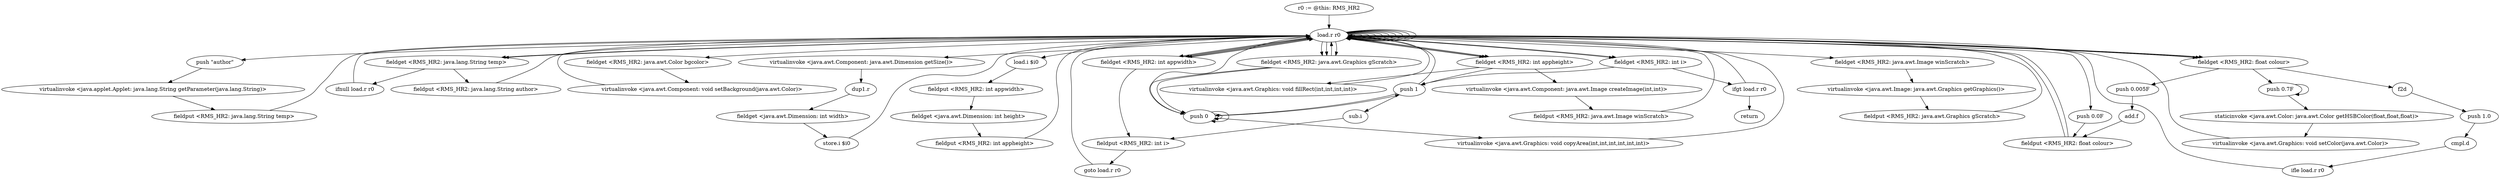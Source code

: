 digraph "" {
    "r0 := @this: RMS_HR2"
    "load.r r0"
    "r0 := @this: RMS_HR2"->"load.r r0";
    "load.r r0"->"load.r r0";
    "push \"author\""
    "load.r r0"->"push \"author\"";
    "virtualinvoke <java.applet.Applet: java.lang.String getParameter(java.lang.String)>"
    "push \"author\""->"virtualinvoke <java.applet.Applet: java.lang.String getParameter(java.lang.String)>";
    "fieldput <RMS_HR2: java.lang.String temp>"
    "virtualinvoke <java.applet.Applet: java.lang.String getParameter(java.lang.String)>"->"fieldput <RMS_HR2: java.lang.String temp>";
    "fieldput <RMS_HR2: java.lang.String temp>"->"load.r r0";
    "fieldget <RMS_HR2: java.lang.String temp>"
    "load.r r0"->"fieldget <RMS_HR2: java.lang.String temp>";
    "ifnull load.r r0"
    "fieldget <RMS_HR2: java.lang.String temp>"->"ifnull load.r r0";
    "ifnull load.r r0"->"load.r r0";
    "load.r r0"->"load.r r0";
    "load.r r0"->"fieldget <RMS_HR2: java.lang.String temp>";
    "fieldput <RMS_HR2: java.lang.String author>"
    "fieldget <RMS_HR2: java.lang.String temp>"->"fieldput <RMS_HR2: java.lang.String author>";
    "fieldput <RMS_HR2: java.lang.String author>"->"load.r r0";
    "load.r r0"->"load.r r0";
    "fieldget <RMS_HR2: java.awt.Color bgcolor>"
    "load.r r0"->"fieldget <RMS_HR2: java.awt.Color bgcolor>";
    "virtualinvoke <java.awt.Component: void setBackground(java.awt.Color)>"
    "fieldget <RMS_HR2: java.awt.Color bgcolor>"->"virtualinvoke <java.awt.Component: void setBackground(java.awt.Color)>";
    "virtualinvoke <java.awt.Component: void setBackground(java.awt.Color)>"->"load.r r0";
    "load.r r0"->"load.r r0";
    "virtualinvoke <java.awt.Component: java.awt.Dimension getSize()>"
    "load.r r0"->"virtualinvoke <java.awt.Component: java.awt.Dimension getSize()>";
    "dup1.r"
    "virtualinvoke <java.awt.Component: java.awt.Dimension getSize()>"->"dup1.r";
    "fieldget <java.awt.Dimension: int width>"
    "dup1.r"->"fieldget <java.awt.Dimension: int width>";
    "store.i $i0"
    "fieldget <java.awt.Dimension: int width>"->"store.i $i0";
    "store.i $i0"->"load.r r0";
    "load.i $i0"
    "load.r r0"->"load.i $i0";
    "fieldput <RMS_HR2: int appwidth>"
    "load.i $i0"->"fieldput <RMS_HR2: int appwidth>";
    "fieldget <java.awt.Dimension: int height>"
    "fieldput <RMS_HR2: int appwidth>"->"fieldget <java.awt.Dimension: int height>";
    "fieldput <RMS_HR2: int appheight>"
    "fieldget <java.awt.Dimension: int height>"->"fieldput <RMS_HR2: int appheight>";
    "fieldput <RMS_HR2: int appheight>"->"load.r r0";
    "load.r r0"->"load.r r0";
    "load.r r0"->"load.r r0";
    "fieldget <RMS_HR2: int appwidth>"
    "load.r r0"->"fieldget <RMS_HR2: int appwidth>";
    "fieldget <RMS_HR2: int appwidth>"->"load.r r0";
    "fieldget <RMS_HR2: int appheight>"
    "load.r r0"->"fieldget <RMS_HR2: int appheight>";
    "virtualinvoke <java.awt.Component: java.awt.Image createImage(int,int)>"
    "fieldget <RMS_HR2: int appheight>"->"virtualinvoke <java.awt.Component: java.awt.Image createImage(int,int)>";
    "fieldput <RMS_HR2: java.awt.Image winScratch>"
    "virtualinvoke <java.awt.Component: java.awt.Image createImage(int,int)>"->"fieldput <RMS_HR2: java.awt.Image winScratch>";
    "fieldput <RMS_HR2: java.awt.Image winScratch>"->"load.r r0";
    "load.r r0"->"load.r r0";
    "fieldget <RMS_HR2: java.awt.Image winScratch>"
    "load.r r0"->"fieldget <RMS_HR2: java.awt.Image winScratch>";
    "virtualinvoke <java.awt.Image: java.awt.Graphics getGraphics()>"
    "fieldget <RMS_HR2: java.awt.Image winScratch>"->"virtualinvoke <java.awt.Image: java.awt.Graphics getGraphics()>";
    "fieldput <RMS_HR2: java.awt.Graphics gScratch>"
    "virtualinvoke <java.awt.Image: java.awt.Graphics getGraphics()>"->"fieldput <RMS_HR2: java.awt.Graphics gScratch>";
    "fieldput <RMS_HR2: java.awt.Graphics gScratch>"->"load.r r0";
    "load.r r0"->"load.r r0";
    "load.r r0"->"fieldget <RMS_HR2: int appwidth>";
    "fieldput <RMS_HR2: int i>"
    "fieldget <RMS_HR2: int appwidth>"->"fieldput <RMS_HR2: int i>";
    "goto load.r r0"
    "fieldput <RMS_HR2: int i>"->"goto load.r r0";
    "goto load.r r0"->"load.r r0";
    "fieldget <RMS_HR2: int i>"
    "load.r r0"->"fieldget <RMS_HR2: int i>";
    "ifgt load.r r0"
    "fieldget <RMS_HR2: int i>"->"ifgt load.r r0";
    "return"
    "ifgt load.r r0"->"return";
    "ifgt load.r r0"->"load.r r0";
    "load.r r0"->"load.r r0";
    "fieldget <RMS_HR2: float colour>"
    "load.r r0"->"fieldget <RMS_HR2: float colour>";
    "push 0.005F"
    "fieldget <RMS_HR2: float colour>"->"push 0.005F";
    "add.f"
    "push 0.005F"->"add.f";
    "fieldput <RMS_HR2: float colour>"
    "add.f"->"fieldput <RMS_HR2: float colour>";
    "fieldput <RMS_HR2: float colour>"->"load.r r0";
    "load.r r0"->"fieldget <RMS_HR2: float colour>";
    "f2d"
    "fieldget <RMS_HR2: float colour>"->"f2d";
    "push 1.0"
    "f2d"->"push 1.0";
    "cmpl.d"
    "push 1.0"->"cmpl.d";
    "ifle load.r r0"
    "cmpl.d"->"ifle load.r r0";
    "ifle load.r r0"->"load.r r0";
    "push 0.0F"
    "load.r r0"->"push 0.0F";
    "push 0.0F"->"fieldput <RMS_HR2: float colour>";
    "fieldput <RMS_HR2: float colour>"->"load.r r0";
    "fieldget <RMS_HR2: java.awt.Graphics gScratch>"
    "load.r r0"->"fieldget <RMS_HR2: java.awt.Graphics gScratch>";
    "push 0"
    "fieldget <RMS_HR2: java.awt.Graphics gScratch>"->"push 0";
    "push 0"->"push 0";
    "push 0"->"load.r r0";
    "load.r r0"->"fieldget <RMS_HR2: int appwidth>";
    "fieldget <RMS_HR2: int appwidth>"->"load.r r0";
    "load.r r0"->"fieldget <RMS_HR2: int appheight>";
    "push 1"
    "fieldget <RMS_HR2: int appheight>"->"push 1";
    "push 1"->"push 0";
    "virtualinvoke <java.awt.Graphics: void copyArea(int,int,int,int,int,int)>"
    "push 0"->"virtualinvoke <java.awt.Graphics: void copyArea(int,int,int,int,int,int)>";
    "virtualinvoke <java.awt.Graphics: void copyArea(int,int,int,int,int,int)>"->"load.r r0";
    "load.r r0"->"fieldget <RMS_HR2: java.awt.Graphics gScratch>";
    "fieldget <RMS_HR2: java.awt.Graphics gScratch>"->"load.r r0";
    "load.r r0"->"fieldget <RMS_HR2: float colour>";
    "push 0.7F"
    "fieldget <RMS_HR2: float colour>"->"push 0.7F";
    "push 0.7F"->"push 0.7F";
    "staticinvoke <java.awt.Color: java.awt.Color getHSBColor(float,float,float)>"
    "push 0.7F"->"staticinvoke <java.awt.Color: java.awt.Color getHSBColor(float,float,float)>";
    "virtualinvoke <java.awt.Graphics: void setColor(java.awt.Color)>"
    "staticinvoke <java.awt.Color: java.awt.Color getHSBColor(float,float,float)>"->"virtualinvoke <java.awt.Graphics: void setColor(java.awt.Color)>";
    "virtualinvoke <java.awt.Graphics: void setColor(java.awt.Color)>"->"load.r r0";
    "load.r r0"->"fieldget <RMS_HR2: java.awt.Graphics gScratch>";
    "fieldget <RMS_HR2: java.awt.Graphics gScratch>"->"push 0";
    "push 0"->"push 0";
    "push 0"->"push 1";
    "push 1"->"load.r r0";
    "load.r r0"->"fieldget <RMS_HR2: int appheight>";
    "virtualinvoke <java.awt.Graphics: void fillRect(int,int,int,int)>"
    "fieldget <RMS_HR2: int appheight>"->"virtualinvoke <java.awt.Graphics: void fillRect(int,int,int,int)>";
    "virtualinvoke <java.awt.Graphics: void fillRect(int,int,int,int)>"->"load.r r0";
    "load.r r0"->"load.r r0";
    "load.r r0"->"fieldget <RMS_HR2: int i>";
    "fieldget <RMS_HR2: int i>"->"push 1";
    "sub.i"
    "push 1"->"sub.i";
    "sub.i"->"fieldput <RMS_HR2: int i>";
}
